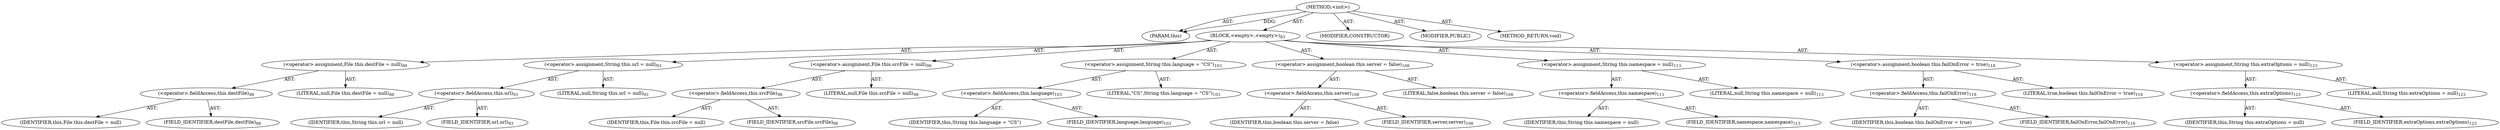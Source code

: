 digraph "&lt;init&gt;" {  
"111669149706" [label = <(METHOD,&lt;init&gt;)> ]
"115964117010" [label = <(PARAM,this)> ]
"25769803804" [label = <(BLOCK,&lt;empty&gt;,&lt;empty&gt;)<SUB>83</SUB>> ]
"30064771173" [label = <(&lt;operator&gt;.assignment,File this.destFile = null)<SUB>88</SUB>> ]
"30064771174" [label = <(&lt;operator&gt;.fieldAccess,this.destFile)<SUB>88</SUB>> ]
"68719476810" [label = <(IDENTIFIER,this,File this.destFile = null)> ]
"55834574878" [label = <(FIELD_IDENTIFIER,destFile,destFile)<SUB>88</SUB>> ]
"90194313239" [label = <(LITERAL,null,File this.destFile = null)<SUB>88</SUB>> ]
"30064771175" [label = <(&lt;operator&gt;.assignment,String this.url = null)<SUB>93</SUB>> ]
"30064771176" [label = <(&lt;operator&gt;.fieldAccess,this.url)<SUB>93</SUB>> ]
"68719476811" [label = <(IDENTIFIER,this,String this.url = null)> ]
"55834574879" [label = <(FIELD_IDENTIFIER,url,url)<SUB>93</SUB>> ]
"90194313240" [label = <(LITERAL,null,String this.url = null)<SUB>93</SUB>> ]
"30064771177" [label = <(&lt;operator&gt;.assignment,File this.srcFile = null)<SUB>98</SUB>> ]
"30064771178" [label = <(&lt;operator&gt;.fieldAccess,this.srcFile)<SUB>98</SUB>> ]
"68719476812" [label = <(IDENTIFIER,this,File this.srcFile = null)> ]
"55834574880" [label = <(FIELD_IDENTIFIER,srcFile,srcFile)<SUB>98</SUB>> ]
"90194313241" [label = <(LITERAL,null,File this.srcFile = null)<SUB>98</SUB>> ]
"30064771179" [label = <(&lt;operator&gt;.assignment,String this.language = &quot;CS&quot;)<SUB>103</SUB>> ]
"30064771180" [label = <(&lt;operator&gt;.fieldAccess,this.language)<SUB>103</SUB>> ]
"68719476813" [label = <(IDENTIFIER,this,String this.language = &quot;CS&quot;)> ]
"55834574881" [label = <(FIELD_IDENTIFIER,language,language)<SUB>103</SUB>> ]
"90194313242" [label = <(LITERAL,&quot;CS&quot;,String this.language = &quot;CS&quot;)<SUB>103</SUB>> ]
"30064771181" [label = <(&lt;operator&gt;.assignment,boolean this.server = false)<SUB>108</SUB>> ]
"30064771182" [label = <(&lt;operator&gt;.fieldAccess,this.server)<SUB>108</SUB>> ]
"68719476814" [label = <(IDENTIFIER,this,boolean this.server = false)> ]
"55834574882" [label = <(FIELD_IDENTIFIER,server,server)<SUB>108</SUB>> ]
"90194313243" [label = <(LITERAL,false,boolean this.server = false)<SUB>108</SUB>> ]
"30064771183" [label = <(&lt;operator&gt;.assignment,String this.namespace = null)<SUB>113</SUB>> ]
"30064771184" [label = <(&lt;operator&gt;.fieldAccess,this.namespace)<SUB>113</SUB>> ]
"68719476815" [label = <(IDENTIFIER,this,String this.namespace = null)> ]
"55834574883" [label = <(FIELD_IDENTIFIER,namespace,namespace)<SUB>113</SUB>> ]
"90194313244" [label = <(LITERAL,null,String this.namespace = null)<SUB>113</SUB>> ]
"30064771185" [label = <(&lt;operator&gt;.assignment,boolean this.failOnError = true)<SUB>118</SUB>> ]
"30064771186" [label = <(&lt;operator&gt;.fieldAccess,this.failOnError)<SUB>118</SUB>> ]
"68719476816" [label = <(IDENTIFIER,this,boolean this.failOnError = true)> ]
"55834574884" [label = <(FIELD_IDENTIFIER,failOnError,failOnError)<SUB>118</SUB>> ]
"90194313245" [label = <(LITERAL,true,boolean this.failOnError = true)<SUB>118</SUB>> ]
"30064771187" [label = <(&lt;operator&gt;.assignment,String this.extraOptions = null)<SUB>123</SUB>> ]
"30064771188" [label = <(&lt;operator&gt;.fieldAccess,this.extraOptions)<SUB>123</SUB>> ]
"68719476817" [label = <(IDENTIFIER,this,String this.extraOptions = null)> ]
"55834574885" [label = <(FIELD_IDENTIFIER,extraOptions,extraOptions)<SUB>123</SUB>> ]
"90194313246" [label = <(LITERAL,null,String this.extraOptions = null)<SUB>123</SUB>> ]
"133143986204" [label = <(MODIFIER,CONSTRUCTOR)> ]
"133143986205" [label = <(MODIFIER,PUBLIC)> ]
"128849018890" [label = <(METHOD_RETURN,void)> ]
  "111669149706" -> "115964117010"  [ label = "AST: "] 
  "111669149706" -> "25769803804"  [ label = "AST: "] 
  "111669149706" -> "133143986204"  [ label = "AST: "] 
  "111669149706" -> "133143986205"  [ label = "AST: "] 
  "111669149706" -> "128849018890"  [ label = "AST: "] 
  "25769803804" -> "30064771173"  [ label = "AST: "] 
  "25769803804" -> "30064771175"  [ label = "AST: "] 
  "25769803804" -> "30064771177"  [ label = "AST: "] 
  "25769803804" -> "30064771179"  [ label = "AST: "] 
  "25769803804" -> "30064771181"  [ label = "AST: "] 
  "25769803804" -> "30064771183"  [ label = "AST: "] 
  "25769803804" -> "30064771185"  [ label = "AST: "] 
  "25769803804" -> "30064771187"  [ label = "AST: "] 
  "30064771173" -> "30064771174"  [ label = "AST: "] 
  "30064771173" -> "90194313239"  [ label = "AST: "] 
  "30064771174" -> "68719476810"  [ label = "AST: "] 
  "30064771174" -> "55834574878"  [ label = "AST: "] 
  "30064771175" -> "30064771176"  [ label = "AST: "] 
  "30064771175" -> "90194313240"  [ label = "AST: "] 
  "30064771176" -> "68719476811"  [ label = "AST: "] 
  "30064771176" -> "55834574879"  [ label = "AST: "] 
  "30064771177" -> "30064771178"  [ label = "AST: "] 
  "30064771177" -> "90194313241"  [ label = "AST: "] 
  "30064771178" -> "68719476812"  [ label = "AST: "] 
  "30064771178" -> "55834574880"  [ label = "AST: "] 
  "30064771179" -> "30064771180"  [ label = "AST: "] 
  "30064771179" -> "90194313242"  [ label = "AST: "] 
  "30064771180" -> "68719476813"  [ label = "AST: "] 
  "30064771180" -> "55834574881"  [ label = "AST: "] 
  "30064771181" -> "30064771182"  [ label = "AST: "] 
  "30064771181" -> "90194313243"  [ label = "AST: "] 
  "30064771182" -> "68719476814"  [ label = "AST: "] 
  "30064771182" -> "55834574882"  [ label = "AST: "] 
  "30064771183" -> "30064771184"  [ label = "AST: "] 
  "30064771183" -> "90194313244"  [ label = "AST: "] 
  "30064771184" -> "68719476815"  [ label = "AST: "] 
  "30064771184" -> "55834574883"  [ label = "AST: "] 
  "30064771185" -> "30064771186"  [ label = "AST: "] 
  "30064771185" -> "90194313245"  [ label = "AST: "] 
  "30064771186" -> "68719476816"  [ label = "AST: "] 
  "30064771186" -> "55834574884"  [ label = "AST: "] 
  "30064771187" -> "30064771188"  [ label = "AST: "] 
  "30064771187" -> "90194313246"  [ label = "AST: "] 
  "30064771188" -> "68719476817"  [ label = "AST: "] 
  "30064771188" -> "55834574885"  [ label = "AST: "] 
  "111669149706" -> "115964117010"  [ label = "DDG: "] 
}

